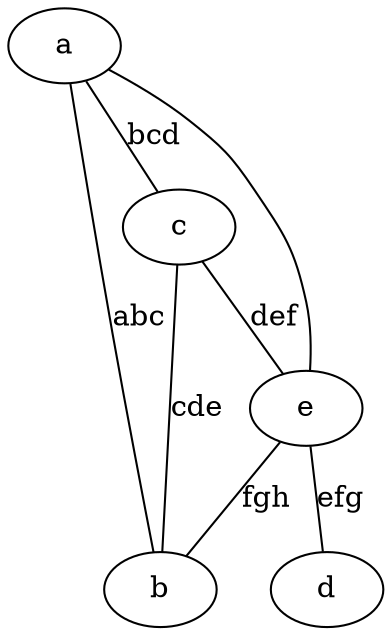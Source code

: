 //A random network
graph {
	a -- b[label="abc",weight="4"];
	a -- c[label="bcd",weight="3"];
	c -- b[label="cde",weight="8"];
	c -- e[label="def",weight="7"];
	e -- d[label="efg",weight="2"];
	e -- b[label="fgh",weight="7",colour="blue"];
	e -- a[weight="0.1"];
}